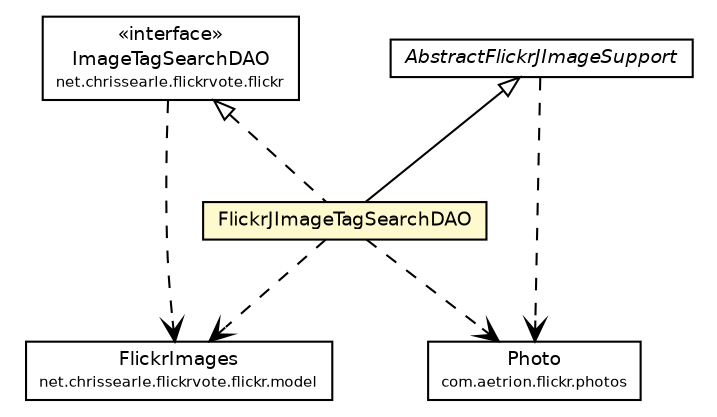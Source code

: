 #!/usr/local/bin/dot
#
# Class diagram 
# Generated by UmlGraph version 4.6 (http://www.spinellis.gr/sw/umlgraph)
#

digraph G {
	edge [fontname="Helvetica",fontsize=10,labelfontname="Helvetica",labelfontsize=10];
	node [fontname="Helvetica",fontsize=10,shape=plaintext];
	// net.chrissearle.flickrvote.flickr.ImageTagSearchDAO
	c326 [label=<<table border="0" cellborder="1" cellspacing="0" cellpadding="2" port="p" href="../ImageTagSearchDAO.html">
		<tr><td><table border="0" cellspacing="0" cellpadding="1">
			<tr><td> &laquo;interface&raquo; </td></tr>
			<tr><td> ImageTagSearchDAO </td></tr>
			<tr><td><font point-size="7.0"> net.chrissearle.flickrvote.flickr </font></td></tr>
		</table></td></tr>
		</table>>, fontname="Helvetica", fontcolor="black", fontsize=9.0];
	// net.chrissearle.flickrvote.flickr.impl.FlickrJImageTagSearchDAO
	c335 [label=<<table border="0" cellborder="1" cellspacing="0" cellpadding="2" port="p" bgcolor="lemonChiffon" href="./FlickrJImageTagSearchDAO.html">
		<tr><td><table border="0" cellspacing="0" cellpadding="1">
			<tr><td> FlickrJImageTagSearchDAO </td></tr>
		</table></td></tr>
		</table>>, fontname="Helvetica", fontcolor="black", fontsize=9.0];
	// net.chrissearle.flickrvote.flickr.impl.AbstractFlickrJImageSupport
	c338 [label=<<table border="0" cellborder="1" cellspacing="0" cellpadding="2" port="p" href="./AbstractFlickrJImageSupport.html">
		<tr><td><table border="0" cellspacing="0" cellpadding="1">
			<tr><td><font face="Helvetica-Oblique"> AbstractFlickrJImageSupport </font></td></tr>
		</table></td></tr>
		</table>>, fontname="Helvetica", fontcolor="black", fontsize=9.0];
	// net.chrissearle.flickrvote.flickr.model.FlickrImages
	c342 [label=<<table border="0" cellborder="1" cellspacing="0" cellpadding="2" port="p" href="../model/FlickrImages.html">
		<tr><td><table border="0" cellspacing="0" cellpadding="1">
			<tr><td> FlickrImages </td></tr>
			<tr><td><font point-size="7.0"> net.chrissearle.flickrvote.flickr.model </font></td></tr>
		</table></td></tr>
		</table>>, fontname="Helvetica", fontcolor="black", fontsize=9.0];
	//net.chrissearle.flickrvote.flickr.impl.FlickrJImageTagSearchDAO extends net.chrissearle.flickrvote.flickr.impl.AbstractFlickrJImageSupport
	c338:p -> c335:p [dir=back,arrowtail=empty];
	//net.chrissearle.flickrvote.flickr.impl.FlickrJImageTagSearchDAO implements net.chrissearle.flickrvote.flickr.ImageTagSearchDAO
	c326:p -> c335:p [dir=back,arrowtail=empty,style=dashed];
	// net.chrissearle.flickrvote.flickr.ImageTagSearchDAO DEPEND net.chrissearle.flickrvote.flickr.model.FlickrImages
	c326:p -> c342:p [taillabel="", label="", headlabel="", fontname="Helvetica", fontcolor="black", fontsize=10.0, color="black", arrowhead=open, style=dashed];
	// net.chrissearle.flickrvote.flickr.impl.FlickrJImageTagSearchDAO DEPEND net.chrissearle.flickrvote.flickr.model.FlickrImages
	c335:p -> c342:p [taillabel="", label="", headlabel="", fontname="Helvetica", fontcolor="black", fontsize=10.0, color="black", arrowhead=open, style=dashed];
	// net.chrissearle.flickrvote.flickr.impl.FlickrJImageTagSearchDAO DEPEND com.aetrion.flickr.photos.Photo
	c335:p -> c344:p [taillabel="", label="", headlabel="", fontname="Helvetica", fontcolor="black", fontsize=10.0, color="black", arrowhead=open, style=dashed];
	// net.chrissearle.flickrvote.flickr.impl.AbstractFlickrJImageSupport DEPEND com.aetrion.flickr.photos.Photo
	c338:p -> c344:p [taillabel="", label="", headlabel="", fontname="Helvetica", fontcolor="black", fontsize=10.0, color="black", arrowhead=open, style=dashed];
	// com.aetrion.flickr.photos.Photo
	c344 [label=<<table border="0" cellborder="1" cellspacing="0" cellpadding="2" port="p">
		<tr><td><table border="0" cellspacing="0" cellpadding="1">
			<tr><td> Photo </td></tr>
			<tr><td><font point-size="7.0"> com.aetrion.flickr.photos </font></td></tr>
		</table></td></tr>
		</table>>, fontname="Helvetica", fontcolor="black", fontsize=9.0];
}

